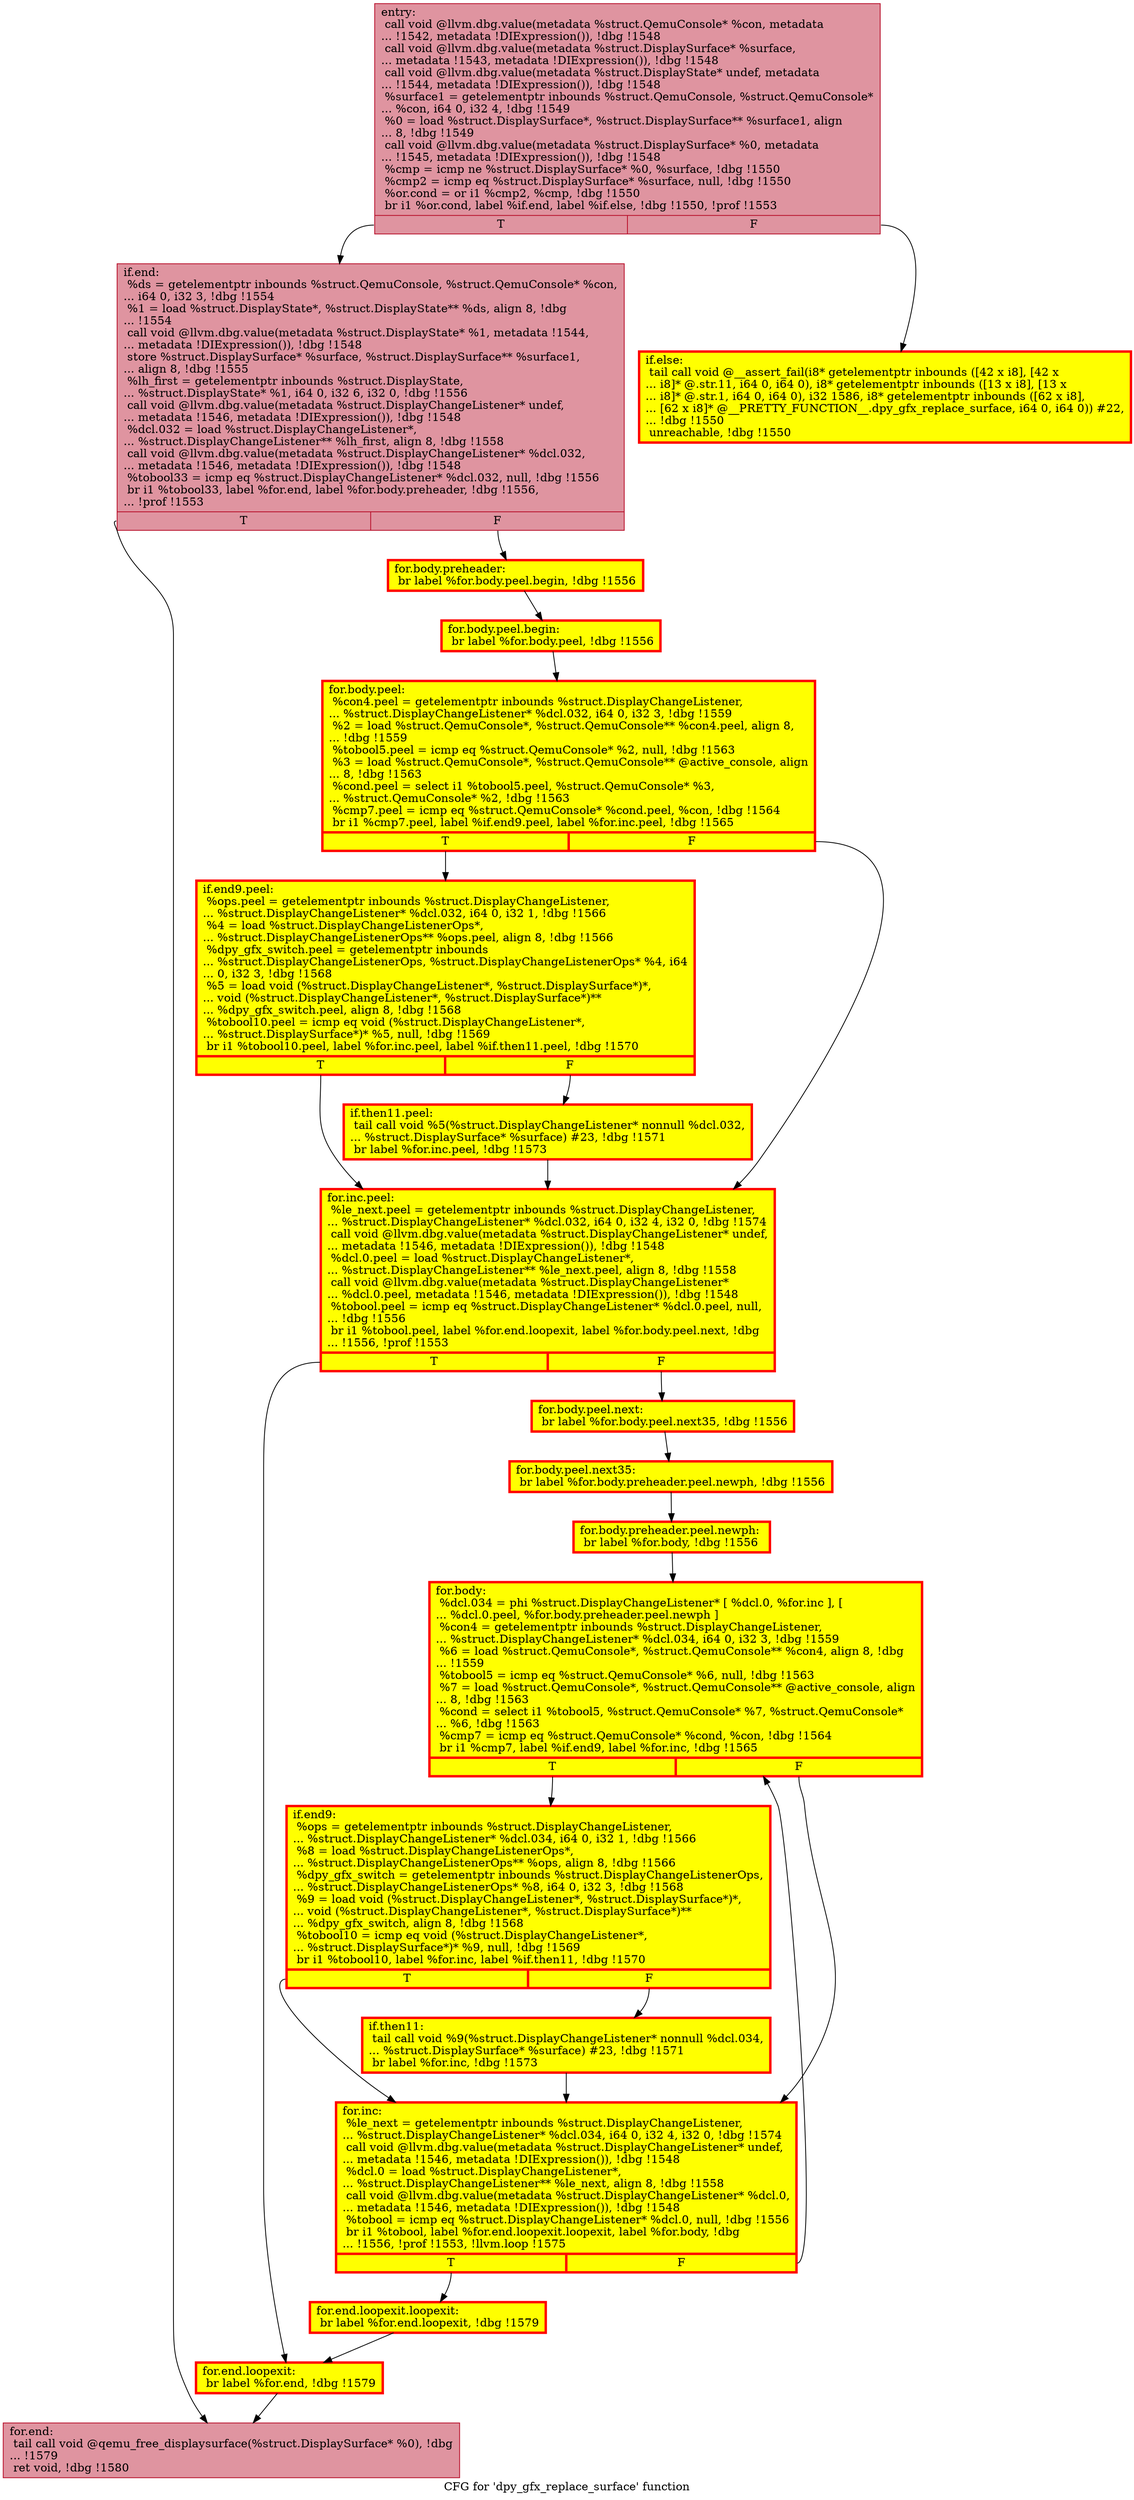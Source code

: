digraph "CFG for 'dpy_gfx_replace_surface' function" {
	label="CFG for 'dpy_gfx_replace_surface' function";

	Node0x564187dead00 [shape=record,color="#b70d28ff", style=filled, fillcolor="#b70d2870",label="{entry:\l  call void @llvm.dbg.value(metadata %struct.QemuConsole* %con, metadata\l... !1542, metadata !DIExpression()), !dbg !1548\l  call void @llvm.dbg.value(metadata %struct.DisplaySurface* %surface,\l... metadata !1543, metadata !DIExpression()), !dbg !1548\l  call void @llvm.dbg.value(metadata %struct.DisplayState* undef, metadata\l... !1544, metadata !DIExpression()), !dbg !1548\l  %surface1 = getelementptr inbounds %struct.QemuConsole, %struct.QemuConsole*\l... %con, i64 0, i32 4, !dbg !1549\l  %0 = load %struct.DisplaySurface*, %struct.DisplaySurface** %surface1, align\l... 8, !dbg !1549\l  call void @llvm.dbg.value(metadata %struct.DisplaySurface* %0, metadata\l... !1545, metadata !DIExpression()), !dbg !1548\l  %cmp = icmp ne %struct.DisplaySurface* %0, %surface, !dbg !1550\l  %cmp2 = icmp eq %struct.DisplaySurface* %surface, null, !dbg !1550\l  %or.cond = or i1 %cmp2, %cmp, !dbg !1550\l  br i1 %or.cond, label %if.end, label %if.else, !dbg !1550, !prof !1553\l|{<s0>T|<s1>F}}"];
	Node0x564187dead00:s0 -> Node0x564187d8e960;
	Node0x564187dead00:s1 -> Node0x564187d8e9d0;
	Node0x564187d8e9d0 [shape=record,penwidth=3.0, style="filled", color="red", fillcolor="yellow",label="{if.else:                                          \l  tail call void @__assert_fail(i8* getelementptr inbounds ([42 x i8], [42 x\l... i8]* @.str.11, i64 0, i64 0), i8* getelementptr inbounds ([13 x i8], [13 x\l... i8]* @.str.1, i64 0, i64 0), i32 1586, i8* getelementptr inbounds ([62 x i8],\l... [62 x i8]* @__PRETTY_FUNCTION__.dpy_gfx_replace_surface, i64 0, i64 0)) #22,\l... !dbg !1550\l  unreachable, !dbg !1550\l}"];
	Node0x564187d8e960 [shape=record,color="#b70d28ff", style=filled, fillcolor="#b70d2870",label="{if.end:                                           \l  %ds = getelementptr inbounds %struct.QemuConsole, %struct.QemuConsole* %con,\l... i64 0, i32 3, !dbg !1554\l  %1 = load %struct.DisplayState*, %struct.DisplayState** %ds, align 8, !dbg\l... !1554\l  call void @llvm.dbg.value(metadata %struct.DisplayState* %1, metadata !1544,\l... metadata !DIExpression()), !dbg !1548\l  store %struct.DisplaySurface* %surface, %struct.DisplaySurface** %surface1,\l... align 8, !dbg !1555\l  %lh_first = getelementptr inbounds %struct.DisplayState,\l... %struct.DisplayState* %1, i64 0, i32 6, i32 0, !dbg !1556\l  call void @llvm.dbg.value(metadata %struct.DisplayChangeListener* undef,\l... metadata !1546, metadata !DIExpression()), !dbg !1548\l  %dcl.032 = load %struct.DisplayChangeListener*,\l... %struct.DisplayChangeListener** %lh_first, align 8, !dbg !1558\l  call void @llvm.dbg.value(metadata %struct.DisplayChangeListener* %dcl.032,\l... metadata !1546, metadata !DIExpression()), !dbg !1548\l  %tobool33 = icmp eq %struct.DisplayChangeListener* %dcl.032, null, !dbg !1556\l  br i1 %tobool33, label %for.end, label %for.body.preheader, !dbg !1556,\l... !prof !1553\l|{<s0>T|<s1>F}}"];
	Node0x564187d8e960:s0 -> Node0x564187defd00;
	Node0x564187d8e960:s1 -> Node0x564188276390;
	Node0x564188276390 [shape=record,penwidth=3.0, style="filled", color="red", fillcolor="yellow",label="{for.body.preheader:                               \l  br label %for.body.peel.begin, !dbg !1556\l}"];
	Node0x564188276390 -> Node0x564188241260;
	Node0x564188241260 [shape=record,penwidth=3.0, style="filled", color="red", fillcolor="yellow",label="{for.body.peel.begin:                              \l  br label %for.body.peel, !dbg !1556\l}"];
	Node0x564188241260 -> Node0x564187f82220;
	Node0x564187f82220 [shape=record,penwidth=3.0, style="filled", color="red", fillcolor="yellow",label="{for.body.peel:                                    \l  %con4.peel = getelementptr inbounds %struct.DisplayChangeListener,\l... %struct.DisplayChangeListener* %dcl.032, i64 0, i32 3, !dbg !1559\l  %2 = load %struct.QemuConsole*, %struct.QemuConsole** %con4.peel, align 8,\l... !dbg !1559\l  %tobool5.peel = icmp eq %struct.QemuConsole* %2, null, !dbg !1563\l  %3 = load %struct.QemuConsole*, %struct.QemuConsole** @active_console, align\l... 8, !dbg !1563\l  %cond.peel = select i1 %tobool5.peel, %struct.QemuConsole* %3,\l... %struct.QemuConsole* %2, !dbg !1563\l  %cmp7.peel = icmp eq %struct.QemuConsole* %cond.peel, %con, !dbg !1564\l  br i1 %cmp7.peel, label %if.end9.peel, label %for.inc.peel, !dbg !1565\l|{<s0>T|<s1>F}}"];
	Node0x564187f82220:s0 -> Node0x56418821cae0;
	Node0x564187f82220:s1 -> Node0x564188256630;
	Node0x56418821cae0 [shape=record,penwidth=3.0, style="filled", color="red", fillcolor="yellow",label="{if.end9.peel:                                     \l  %ops.peel = getelementptr inbounds %struct.DisplayChangeListener,\l... %struct.DisplayChangeListener* %dcl.032, i64 0, i32 1, !dbg !1566\l  %4 = load %struct.DisplayChangeListenerOps*,\l... %struct.DisplayChangeListenerOps** %ops.peel, align 8, !dbg !1566\l  %dpy_gfx_switch.peel = getelementptr inbounds\l... %struct.DisplayChangeListenerOps, %struct.DisplayChangeListenerOps* %4, i64\l... 0, i32 3, !dbg !1568\l  %5 = load void (%struct.DisplayChangeListener*, %struct.DisplaySurface*)*,\l... void (%struct.DisplayChangeListener*, %struct.DisplaySurface*)**\l... %dpy_gfx_switch.peel, align 8, !dbg !1568\l  %tobool10.peel = icmp eq void (%struct.DisplayChangeListener*,\l... %struct.DisplaySurface*)* %5, null, !dbg !1569\l  br i1 %tobool10.peel, label %for.inc.peel, label %if.then11.peel, !dbg !1570\l|{<s0>T|<s1>F}}"];
	Node0x56418821cae0:s0 -> Node0x564188256630;
	Node0x56418821cae0:s1 -> Node0x564188240f10;
	Node0x564188240f10 [shape=record,penwidth=3.0, style="filled", color="red", fillcolor="yellow",label="{if.then11.peel:                                   \l  tail call void %5(%struct.DisplayChangeListener* nonnull %dcl.032,\l... %struct.DisplaySurface* %surface) #23, !dbg !1571\l  br label %for.inc.peel, !dbg !1573\l}"];
	Node0x564188240f10 -> Node0x564188256630;
	Node0x564188256630 [shape=record,penwidth=3.0, style="filled", color="red", fillcolor="yellow",label="{for.inc.peel:                                     \l  %le_next.peel = getelementptr inbounds %struct.DisplayChangeListener,\l... %struct.DisplayChangeListener* %dcl.032, i64 0, i32 4, i32 0, !dbg !1574\l  call void @llvm.dbg.value(metadata %struct.DisplayChangeListener* undef,\l... metadata !1546, metadata !DIExpression()), !dbg !1548\l  %dcl.0.peel = load %struct.DisplayChangeListener*,\l... %struct.DisplayChangeListener** %le_next.peel, align 8, !dbg !1558\l  call void @llvm.dbg.value(metadata %struct.DisplayChangeListener*\l... %dcl.0.peel, metadata !1546, metadata !DIExpression()), !dbg !1548\l  %tobool.peel = icmp eq %struct.DisplayChangeListener* %dcl.0.peel, null,\l... !dbg !1556\l  br i1 %tobool.peel, label %for.end.loopexit, label %for.body.peel.next, !dbg\l... !1556, !prof !1553\l|{<s0>T|<s1>F}}"];
	Node0x564188256630:s0 -> Node0x56418824b220;
	Node0x564188256630:s1 -> Node0x56418824b180;
	Node0x56418824b180 [shape=record,penwidth=3.0, style="filled", color="red", fillcolor="yellow",label="{for.body.peel.next:                               \l  br label %for.body.peel.next35, !dbg !1556\l}"];
	Node0x56418824b180 -> Node0x56418821ca60;
	Node0x56418821ca60 [shape=record,penwidth=3.0, style="filled", color="red", fillcolor="yellow",label="{for.body.peel.next35:                             \l  br label %for.body.preheader.peel.newph, !dbg !1556\l}"];
	Node0x56418821ca60 -> Node0x56418824b270;
	Node0x56418824b270 [shape=record,penwidth=3.0, style="filled", color="red", fillcolor="yellow",label="{for.body.preheader.peel.newph:                    \l  br label %for.body, !dbg !1556\l}"];
	Node0x56418824b270 -> Node0x564187df06c0;
	Node0x564187df06c0 [shape=record,penwidth=3.0, style="filled", color="red", fillcolor="yellow",label="{for.body:                                         \l  %dcl.034 = phi %struct.DisplayChangeListener* [ %dcl.0, %for.inc ], [\l... %dcl.0.peel, %for.body.preheader.peel.newph ]\l  %con4 = getelementptr inbounds %struct.DisplayChangeListener,\l... %struct.DisplayChangeListener* %dcl.034, i64 0, i32 3, !dbg !1559\l  %6 = load %struct.QemuConsole*, %struct.QemuConsole** %con4, align 8, !dbg\l... !1559\l  %tobool5 = icmp eq %struct.QemuConsole* %6, null, !dbg !1563\l  %7 = load %struct.QemuConsole*, %struct.QemuConsole** @active_console, align\l... 8, !dbg !1563\l  %cond = select i1 %tobool5, %struct.QemuConsole* %7, %struct.QemuConsole*\l... %6, !dbg !1563\l  %cmp7 = icmp eq %struct.QemuConsole* %cond, %con, !dbg !1564\l  br i1 %cmp7, label %if.end9, label %for.inc, !dbg !1565\l|{<s0>T|<s1>F}}"];
	Node0x564187df06c0:s0 -> Node0x564187df0ac0;
	Node0x564187df06c0:s1 -> Node0x564187df0610;
	Node0x564187df0ac0 [shape=record,penwidth=3.0, style="filled", color="red", fillcolor="yellow",label="{if.end9:                                          \l  %ops = getelementptr inbounds %struct.DisplayChangeListener,\l... %struct.DisplayChangeListener* %dcl.034, i64 0, i32 1, !dbg !1566\l  %8 = load %struct.DisplayChangeListenerOps*,\l... %struct.DisplayChangeListenerOps** %ops, align 8, !dbg !1566\l  %dpy_gfx_switch = getelementptr inbounds %struct.DisplayChangeListenerOps,\l... %struct.DisplayChangeListenerOps* %8, i64 0, i32 3, !dbg !1568\l  %9 = load void (%struct.DisplayChangeListener*, %struct.DisplaySurface*)*,\l... void (%struct.DisplayChangeListener*, %struct.DisplaySurface*)**\l... %dpy_gfx_switch, align 8, !dbg !1568\l  %tobool10 = icmp eq void (%struct.DisplayChangeListener*,\l... %struct.DisplaySurface*)* %9, null, !dbg !1569\l  br i1 %tobool10, label %for.inc, label %if.then11, !dbg !1570\l|{<s0>T|<s1>F}}"];
	Node0x564187df0ac0:s0 -> Node0x564187df0610;
	Node0x564187df0ac0:s1 -> Node0x564187df1ae0;
	Node0x564187df1ae0 [shape=record,penwidth=3.0, style="filled", color="red", fillcolor="yellow",label="{if.then11:                                        \l  tail call void %9(%struct.DisplayChangeListener* nonnull %dcl.034,\l... %struct.DisplaySurface* %surface) #23, !dbg !1571\l  br label %for.inc, !dbg !1573\l}"];
	Node0x564187df1ae0 -> Node0x564187df0610;
	Node0x564187df0610 [shape=record,penwidth=3.0, style="filled", color="red", fillcolor="yellow",label="{for.inc:                                          \l  %le_next = getelementptr inbounds %struct.DisplayChangeListener,\l... %struct.DisplayChangeListener* %dcl.034, i64 0, i32 4, i32 0, !dbg !1574\l  call void @llvm.dbg.value(metadata %struct.DisplayChangeListener* undef,\l... metadata !1546, metadata !DIExpression()), !dbg !1548\l  %dcl.0 = load %struct.DisplayChangeListener*,\l... %struct.DisplayChangeListener** %le_next, align 8, !dbg !1558\l  call void @llvm.dbg.value(metadata %struct.DisplayChangeListener* %dcl.0,\l... metadata !1546, metadata !DIExpression()), !dbg !1548\l  %tobool = icmp eq %struct.DisplayChangeListener* %dcl.0, null, !dbg !1556\l  br i1 %tobool, label %for.end.loopexit.loopexit, label %for.body, !dbg\l... !1556, !prof !1553, !llvm.loop !1575\l|{<s0>T|<s1>F}}"];
	Node0x564187df0610:s0 -> Node0x564188254130;
	Node0x564187df0610:s1 -> Node0x564187df06c0;
	Node0x564188254130 [shape=record,penwidth=3.0, style="filled", color="red", fillcolor="yellow",label="{for.end.loopexit.loopexit:                        \l  br label %for.end.loopexit, !dbg !1579\l}"];
	Node0x564188254130 -> Node0x56418824b220;
	Node0x56418824b220 [shape=record,penwidth=3.0, style="filled", color="red", fillcolor="yellow",label="{for.end.loopexit:                                 \l  br label %for.end, !dbg !1579\l}"];
	Node0x56418824b220 -> Node0x564187defd00;
	Node0x564187defd00 [shape=record,color="#b70d28ff", style=filled, fillcolor="#b70d2870",label="{for.end:                                          \l  tail call void @qemu_free_displaysurface(%struct.DisplaySurface* %0), !dbg\l... !1579\l  ret void, !dbg !1580\l}"];
}
